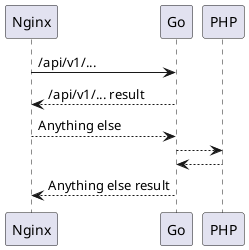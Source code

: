 @startuml
'https://plantuml.com/sequence-diagram


Nginx -> Go : /api/v1/...
Go --> Nginx : /api/v1/... result

Nginx --> Go : Anything else
Go --> PHP
PHP --> Go
Go --> Nginx : Anything else result

@enduml